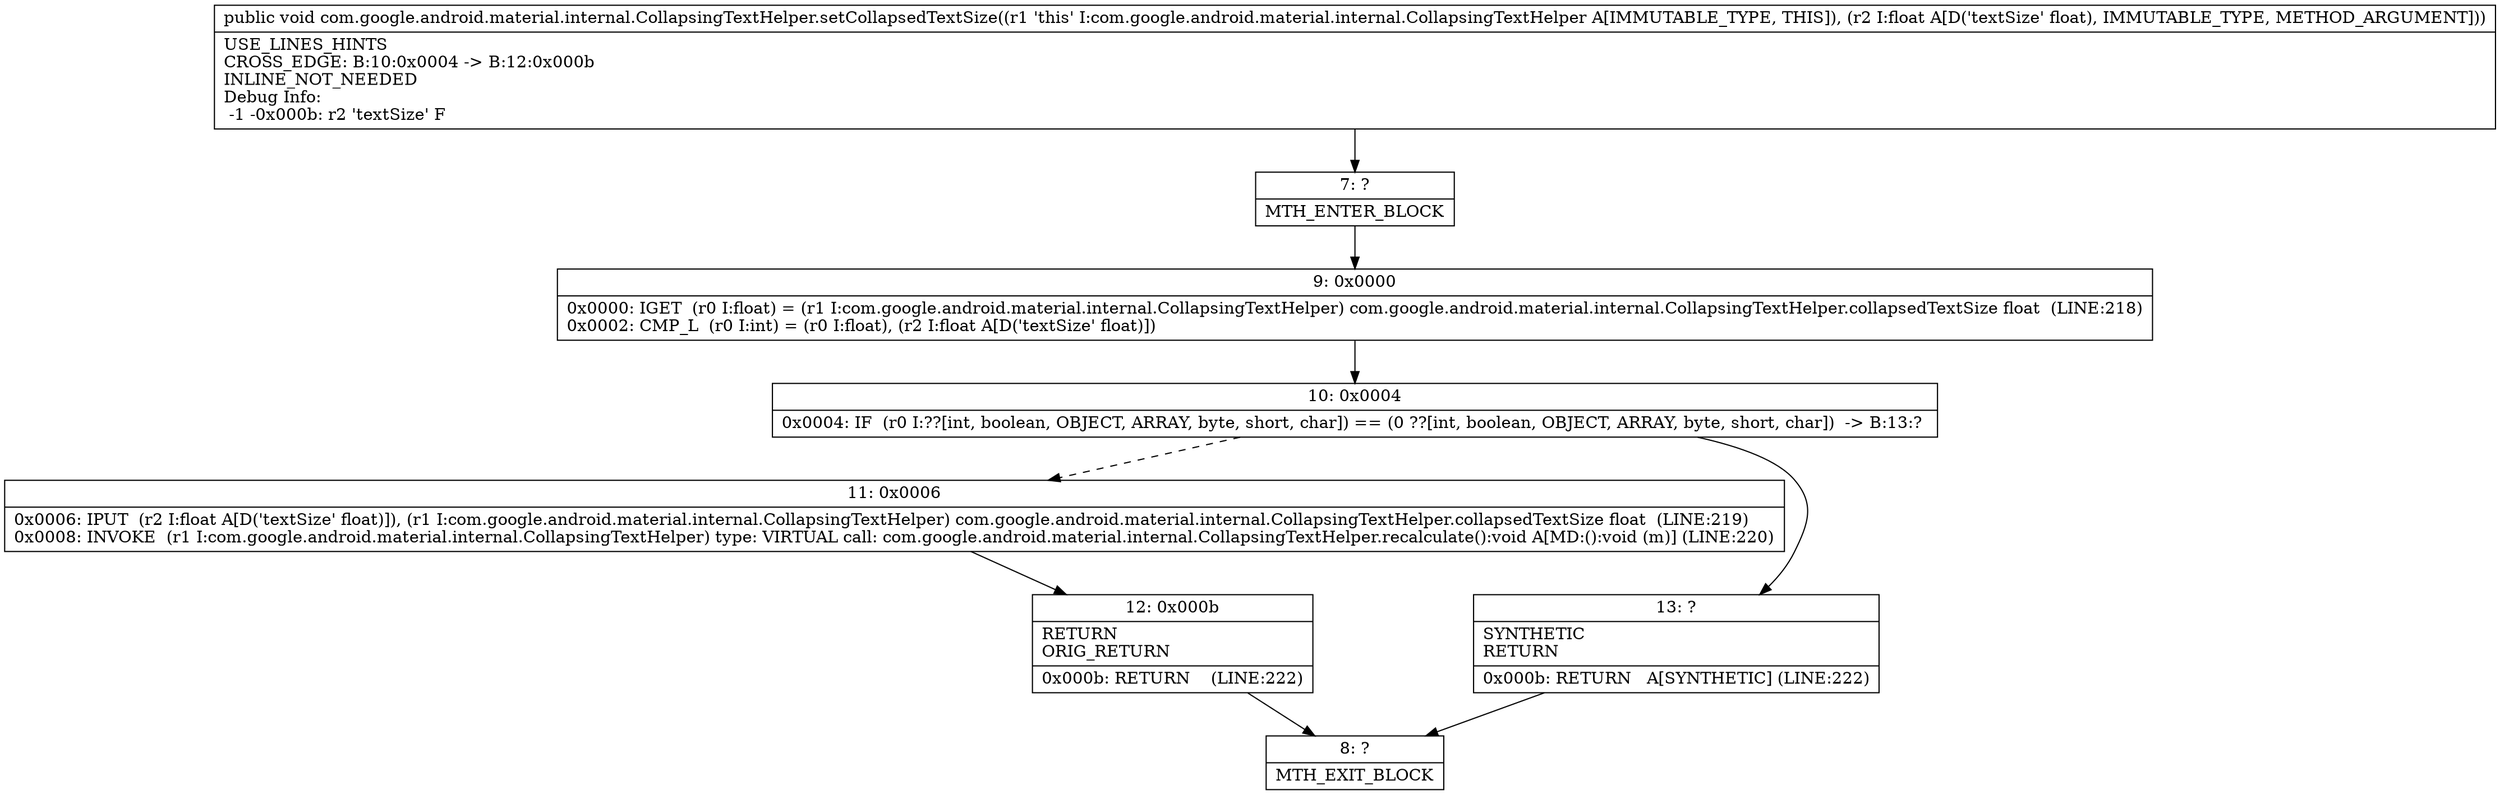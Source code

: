 digraph "CFG forcom.google.android.material.internal.CollapsingTextHelper.setCollapsedTextSize(F)V" {
Node_7 [shape=record,label="{7\:\ ?|MTH_ENTER_BLOCK\l}"];
Node_9 [shape=record,label="{9\:\ 0x0000|0x0000: IGET  (r0 I:float) = (r1 I:com.google.android.material.internal.CollapsingTextHelper) com.google.android.material.internal.CollapsingTextHelper.collapsedTextSize float  (LINE:218)\l0x0002: CMP_L  (r0 I:int) = (r0 I:float), (r2 I:float A[D('textSize' float)]) \l}"];
Node_10 [shape=record,label="{10\:\ 0x0004|0x0004: IF  (r0 I:??[int, boolean, OBJECT, ARRAY, byte, short, char]) == (0 ??[int, boolean, OBJECT, ARRAY, byte, short, char])  \-\> B:13:? \l}"];
Node_11 [shape=record,label="{11\:\ 0x0006|0x0006: IPUT  (r2 I:float A[D('textSize' float)]), (r1 I:com.google.android.material.internal.CollapsingTextHelper) com.google.android.material.internal.CollapsingTextHelper.collapsedTextSize float  (LINE:219)\l0x0008: INVOKE  (r1 I:com.google.android.material.internal.CollapsingTextHelper) type: VIRTUAL call: com.google.android.material.internal.CollapsingTextHelper.recalculate():void A[MD:():void (m)] (LINE:220)\l}"];
Node_12 [shape=record,label="{12\:\ 0x000b|RETURN\lORIG_RETURN\l|0x000b: RETURN    (LINE:222)\l}"];
Node_8 [shape=record,label="{8\:\ ?|MTH_EXIT_BLOCK\l}"];
Node_13 [shape=record,label="{13\:\ ?|SYNTHETIC\lRETURN\l|0x000b: RETURN   A[SYNTHETIC] (LINE:222)\l}"];
MethodNode[shape=record,label="{public void com.google.android.material.internal.CollapsingTextHelper.setCollapsedTextSize((r1 'this' I:com.google.android.material.internal.CollapsingTextHelper A[IMMUTABLE_TYPE, THIS]), (r2 I:float A[D('textSize' float), IMMUTABLE_TYPE, METHOD_ARGUMENT]))  | USE_LINES_HINTS\lCROSS_EDGE: B:10:0x0004 \-\> B:12:0x000b\lINLINE_NOT_NEEDED\lDebug Info:\l  \-1 \-0x000b: r2 'textSize' F\l}"];
MethodNode -> Node_7;Node_7 -> Node_9;
Node_9 -> Node_10;
Node_10 -> Node_11[style=dashed];
Node_10 -> Node_13;
Node_11 -> Node_12;
Node_12 -> Node_8;
Node_13 -> Node_8;
}

